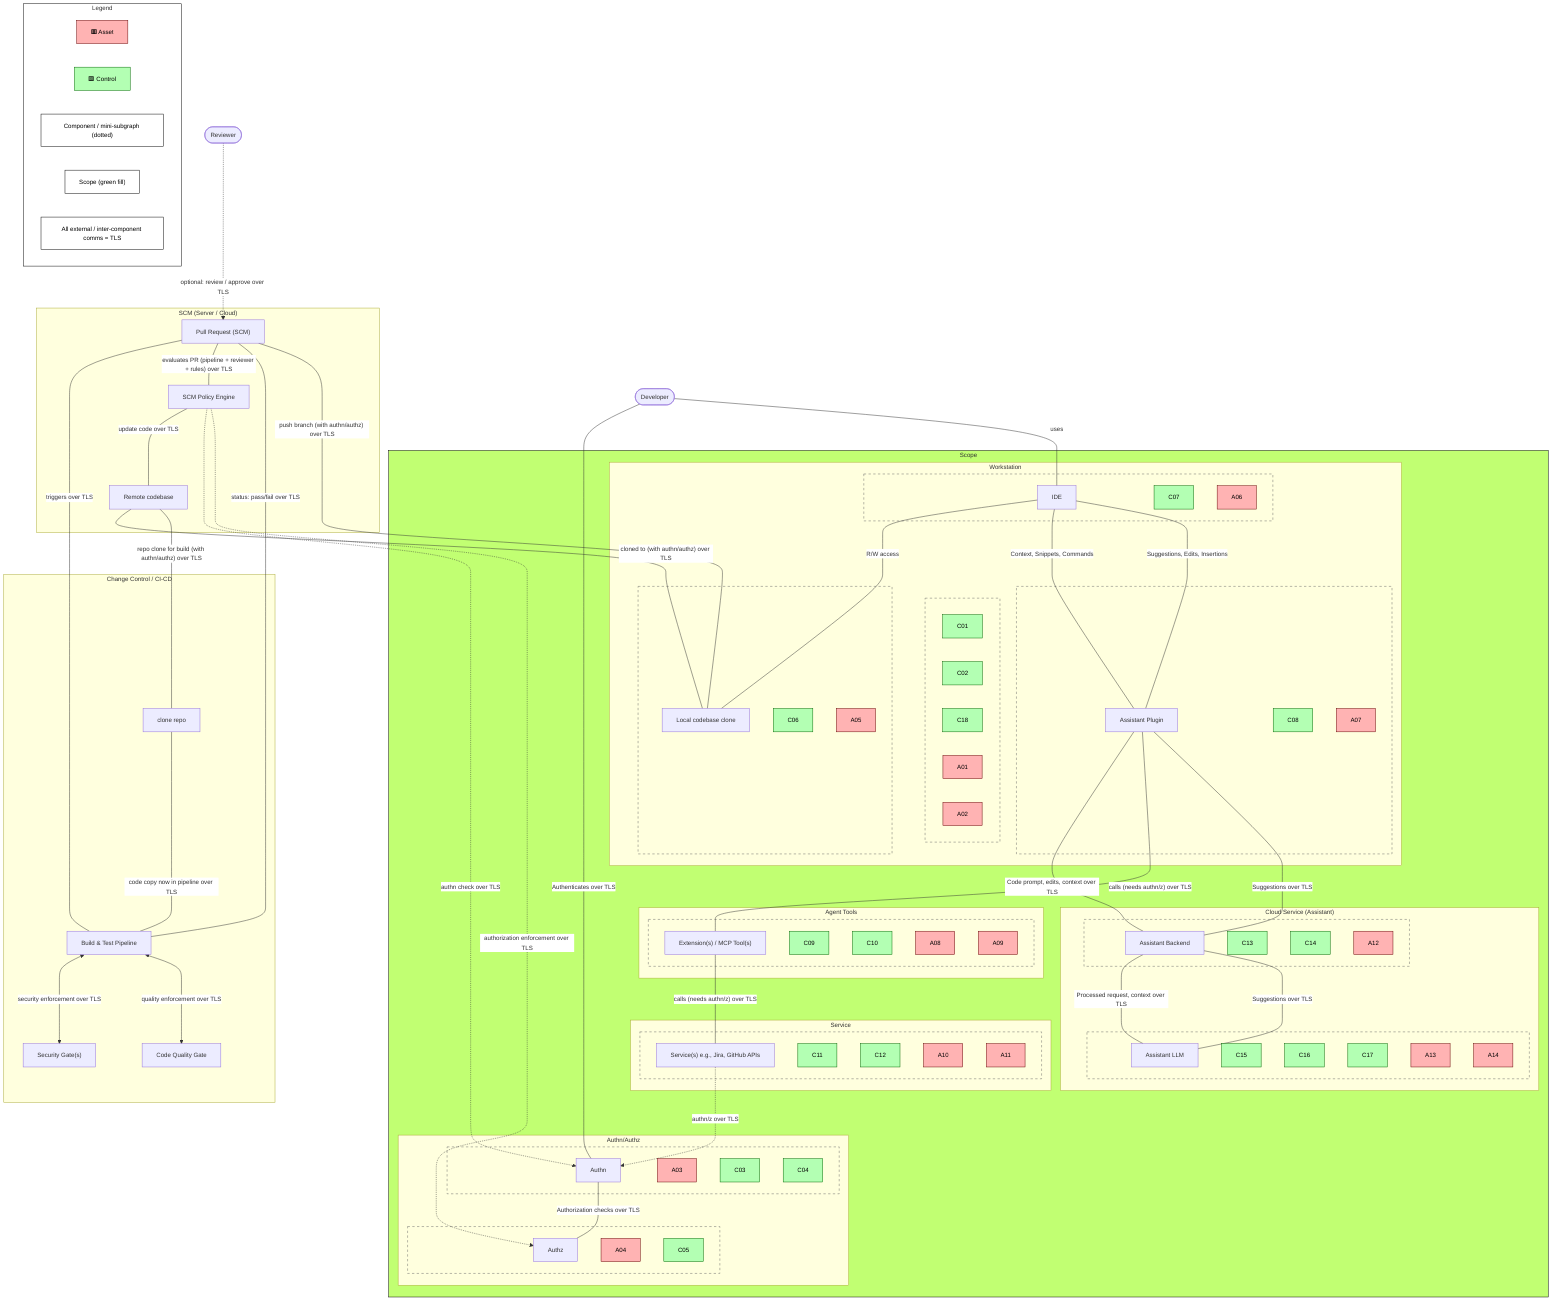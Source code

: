 %%{init: {'themeVariables': {'fontSize': '13px','edgeLabelBackground':'#ffffff'}}}%%
flowchart TD
    %% === Classes ===
    classDef control fill:#b3ffb3,stroke:#006600,color:#000,stroke-width:1px;
    classDef asset fill:#ffb3b3,stroke:#660000,color:#000,stroke-width:1px;
    classDef legendBox fill:#ffffff,stroke:#000,stroke-width:1px,color:#000;

    %% === Users ===
    n15([Reviewer])
    n2([Developer])

    %% === Scope ===
    subgraph 08["Scope"]

        %% --- Authn/Authz ---
        subgraph 05["Authn/Authz"]
            subgraph 10[" "]
                n11["Authn"]
                A03["A03"]:::asset
                C03["C03"]:::control
                C04["C04"]:::control
            end
            style 10 fill:none,stroke-dasharray:5 5,stroke:#666;

            subgraph 11[" "]
                n12["Authz"]
                A04["A04"]:::asset
                C05["C05"]:::control
            end
            style 11 fill:none,stroke-dasharray:5 5,stroke:#666;
        end

        %% --- Workstation ---
        subgraph 02["Workstation"]

            %% Developer device environment (identity & personal files)
            subgraph 19[" "]
                C01["C01"]:::control
                C02["C02"]:::control
                C18["C18"]:::control
                A01["A01"]:::asset
                A02["A02"]:::asset
            end
            style 19 fill:none,stroke-dasharray:5 5,stroke:#666;

            %% Local codebase clone
            subgraph 12[" "]
                n3["Local codebase clone"]
                C06["C06"]:::control
                C18["C18"]:::control
                A05["A05"]:::asset
            end
            style 12 fill:none,stroke-dasharray:5 5,stroke:#666;

            %% IDE
            subgraph 13[" "]
                n4["IDE"]
                C07["C07"]:::control
                C18["C18"]:::control
                A06["A06"]:::asset
            end
            style 13 fill:none,stroke-dasharray:5 5,stroke:#666;

            %% Assistant Plugin
            subgraph 14[" "]
                n5["Assistant Plugin"]
                C08["C08"]:::control
                C18["C18"]:::control
                A07["A07"]:::asset
            end
            style 14 fill:none,stroke-dasharray:5 5,stroke:#666;

        end

        %% --- Agent Tools ---
        subgraph 06["Agent Tools"]
            subgraph 15[" "]
                n17["Extension(s) / MCP Tool(s)"]
                C09["C09"]:::control
                C10["C10"]:::control
                C18["C18"]:::control
                A08["A08"]:::asset
                A09["A09"]:::asset
            end
            style 15 fill:none,stroke-dasharray:5 5,stroke:#666;
        end

        %% --- Services ---
        subgraph 07["Service"]
            subgraph 16[" "]
                n18["Service(s) e.g., Jira, GitHub APIs"]
                C11["C11"]:::control
                C12["C12"]:::control
                C18["C18"]:::control
                A10["A10"]:::asset
                A11["A11"]:::asset
            end
            style 16 fill:none,stroke-dasharray:5 5,stroke:#666;
        end

        %% --- Cloud Service (Assistant) ---
        subgraph 04["Cloud Service (Assistant)"]
            subgraph 17[" "]
                n6["Assistant Backend"]
                C13["C13"]:::control
                C14["C14"]:::control
                C18["C18"]:::control
                A12["A12"]:::asset
            end
            style 17 fill:none,stroke-dasharray:5 5,stroke:#666;

            subgraph 18[" "]
                n7["Assistant LLM"]
                C15["C15"]:::control
                C16["C16"]:::control
                C17["C17"]:::control
                C18["C18"]:::control
                A13["A13"]:::asset
                A14["A14"]:::asset
            end
            style 18 fill:none,stroke-dasharray:5 5,stroke:#666;
        end

    end
    style 08 fill:#C1FF72,stroke:#000,stroke-width:1px;

    %% === External Systems ===
    subgraph 01["SCM (Server / Cloud)"]
        n1["Remote codebase"]
        n13["Pull Request (SCM)"]
        n14["SCM Policy Engine"]
    end

    subgraph 03["Change Control / CI-CD"]
        n16["clone repo"]
        n8["Build & Test Pipeline"]
        n9["Security Gate(s)"]
        n10["Code Quality Gate"]
    end

    %% === Data Flows (TLS annotated) ===
    n2 ---|"Authenticates over TLS"| n11
    n11 ---|"Authorization checks over TLS"| n12
    n2 ---|"uses"| n4
    n4 ---|"R/W access"| n3
    n4 ---|"Context, Snippets, Commands"| n5
    n5 ---|"Suggestions, Edits, Insertions"| n4
    n5 ---|"Code prompt, edits, context over TLS"| n6
    n6 ---|"Suggestions over TLS"| n5
    n6 ---|"Processed request, context over TLS"| n7
    n7 ---|"Suggestions over TLS"| n6
    n5 ---|"calls (needs authn/z) over TLS"| n17
    n17 ---|"calls (needs authn/z) over TLS"| n18
    n18 -.->|"authn/z over TLS"| n11
    n1 ---|"cloned to (with authn/authz) over TLS"| n3
    n3 ---|"push branch (with authn/authz) over TLS"| n13
    n13 ---|"triggers over TLS"| n8
    n16 ---|"code copy now in pipeline over TLS"| n8
    n1 ---|"repo clone for build (with authn/authz) over TLS"| n16
    n8 <-->|"security enforcement over TLS"| n9
    n8 <-->|"quality enforcement over TLS"| n10
    n8 ---|"status: pass/fail over TLS"| n13
    n15 -.->|"optional: review / approve over TLS"| n13
    n13 ---|"evaluates PR (pipeline + reviewer + rules) over TLS"| n14
    n14 ---|"update code over TLS"| n1
    n14 -.->|"authn check over TLS"| n11
    n14 -.->|"authorization enforcement over TLS"| n12

    %% === Legend ===
    subgraph 99["Legend"]
        assetLegend["🟥 Asset"]:::asset
        controlLegend["🟩 Control"]:::control
        dottedBoxLegend["Component / mini-subgraph (dotted)"]:::legendBox
        scopeLegend["Scope (green fill)"]:::legendBox
        tlsLegend["All external / inter-component comms = TLS"]:::legendBox
    end
    style 99 fill:#ffffff,stroke:#000,stroke-width:1px;